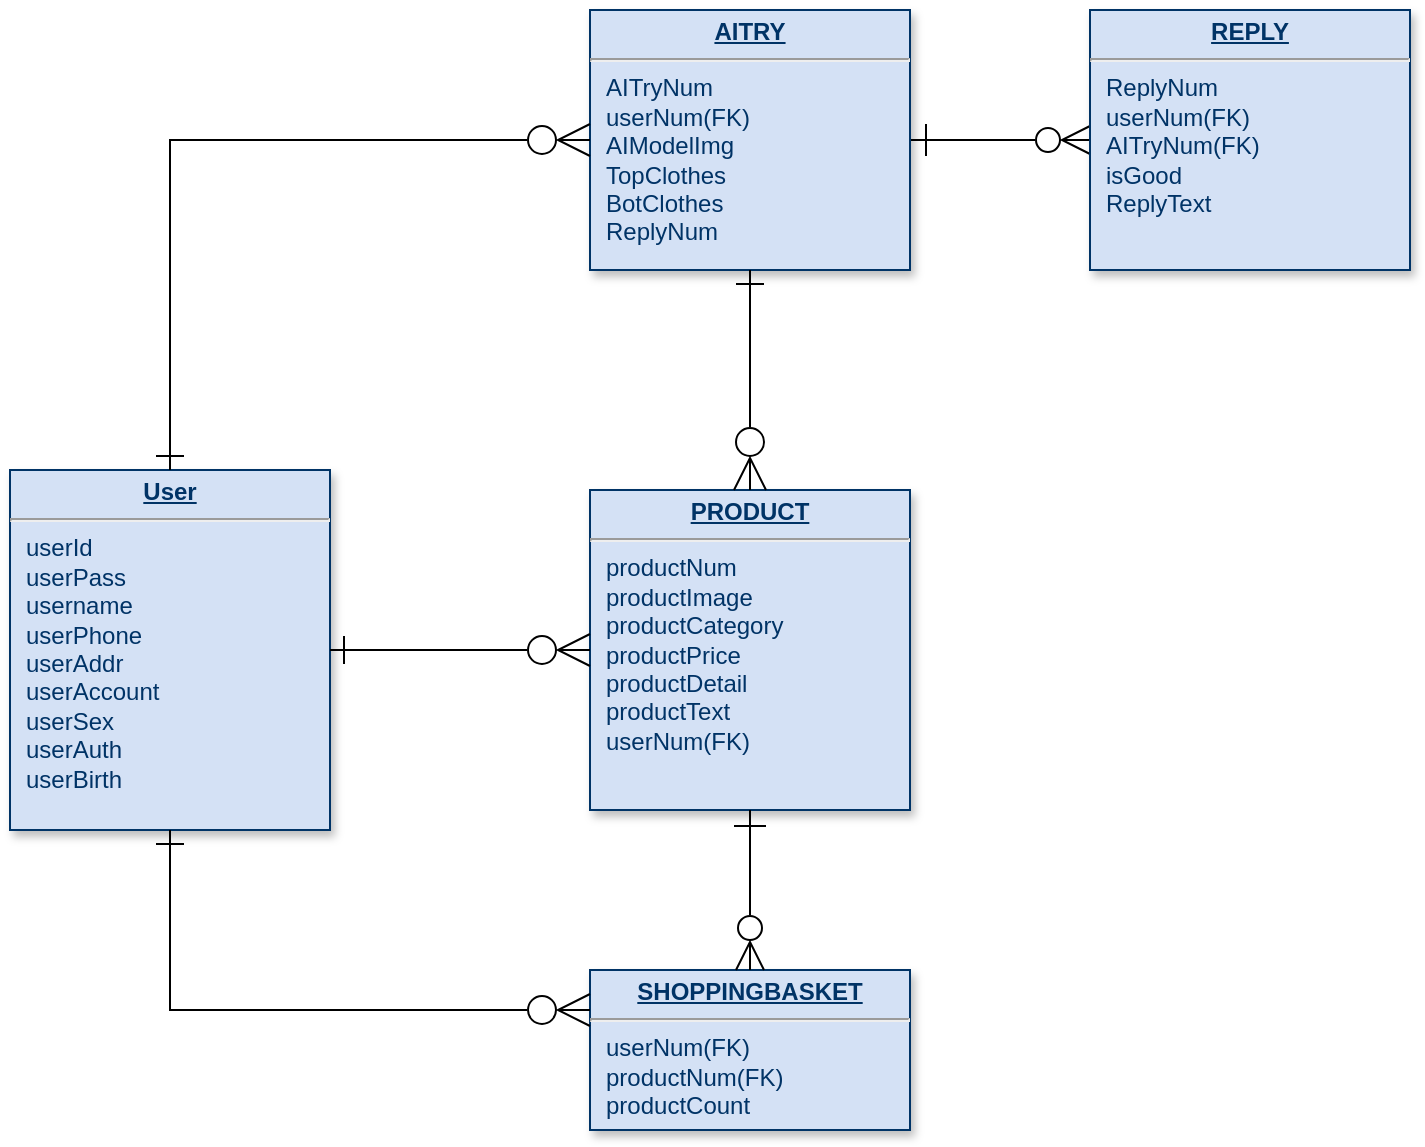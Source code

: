 <mxfile version="25.0.0">
  <diagram name="Page-1" id="efa7a0a1-bf9b-a30e-e6df-94a7791c09e9">
    <mxGraphModel dx="395" dy="817" grid="0" gridSize="10" guides="1" tooltips="1" connect="1" arrows="1" fold="1" page="1" pageScale="1" pageWidth="826" pageHeight="1169" background="none" math="0" shadow="0">
      <root>
        <mxCell id="0" />
        <mxCell id="1" parent="0" />
        <mxCell id="22" value="&lt;p style=&quot;text-decoration-line: underline; margin: 4px 0px 0px; text-align: center;&quot;&gt;&lt;b&gt;User&lt;/b&gt;&lt;/p&gt;&lt;hr&gt;&lt;p style=&quot;margin: 0px 0px 0px 8px;&quot;&gt;userId&lt;/p&gt;&lt;p style=&quot;margin: 0px 0px 0px 8px;&quot;&gt;userPass&lt;/p&gt;&lt;p style=&quot;margin: 0px 0px 0px 8px;&quot;&gt;username&lt;/p&gt;&lt;p style=&quot;margin: 0px 0px 0px 8px;&quot;&gt;userPhone&lt;/p&gt;&lt;p style=&quot;margin: 0px 0px 0px 8px;&quot;&gt;userAddr&lt;/p&gt;&lt;p style=&quot;margin: 0px 0px 0px 8px;&quot;&gt;userAccount&lt;/p&gt;&lt;p style=&quot;margin: 0px 0px 0px 8px;&quot;&gt;userSex&lt;/p&gt;&lt;p style=&quot;margin: 0px 0px 0px 8px;&quot;&gt;userAuth&lt;/p&gt;&lt;p style=&quot;margin: 0px 0px 0px 8px;&quot;&gt;userBirth&lt;/p&gt;" style="verticalAlign=top;align=left;overflow=fill;fontSize=12;fontFamily=Helvetica;html=1;strokeColor=#003366;shadow=1;fillColor=#D4E1F5;fontColor=#003366" parent="1" vertex="1">
          <mxGeometry x="880.0" y="430" width="160.0" height="180" as="geometry" />
        </mxCell>
        <mxCell id="26" value="&lt;p style=&quot;margin: 0px; margin-top: 4px; text-align: center; text-decoration: underline;&quot;&gt;&lt;b&gt;SHOPPINGBASKET&lt;/b&gt;&lt;/p&gt;&lt;hr&gt;&lt;p style=&quot;margin: 0px; margin-left: 8px;&quot;&gt;userNum(FK)&lt;/p&gt;&lt;p style=&quot;margin: 0px; margin-left: 8px;&quot;&gt;productNum(FK)&lt;/p&gt;&lt;p style=&quot;margin: 0px; margin-left: 8px;&quot;&gt;productCount&lt;/p&gt;" style="verticalAlign=top;align=left;overflow=fill;fontSize=12;fontFamily=Helvetica;html=1;strokeColor=#003366;shadow=1;fillColor=#D4E1F5;fontColor=#003366" parent="1" vertex="1">
          <mxGeometry x="1170" y="680" width="160" height="80" as="geometry" />
        </mxCell>
        <mxCell id="27" value="&lt;p style=&quot;margin: 0px; margin-top: 4px; text-align: center; text-decoration: underline;&quot;&gt;&lt;b&gt;PRODUCT&lt;/b&gt;&lt;/p&gt;&lt;hr&gt;&lt;p style=&quot;margin: 0px; margin-left: 8px;&quot;&gt;productNum&lt;/p&gt;&lt;p style=&quot;margin: 0px; margin-left: 8px;&quot;&gt;productImage&lt;/p&gt;&lt;p style=&quot;margin: 0px; margin-left: 8px;&quot;&gt;productCategory&lt;/p&gt;&lt;p style=&quot;margin: 0px; margin-left: 8px;&quot;&gt;productPrice&lt;/p&gt;&lt;p style=&quot;margin: 0px; margin-left: 8px;&quot;&gt;productDetail&lt;/p&gt;&lt;p style=&quot;margin: 0px; margin-left: 8px;&quot;&gt;productText&lt;/p&gt;&lt;p style=&quot;margin: 0px; margin-left: 8px;&quot;&gt;userNum(FK)&lt;/p&gt;" style="verticalAlign=top;align=left;overflow=fill;fontSize=12;fontFamily=Helvetica;html=1;strokeColor=#003366;shadow=1;fillColor=#D4E1F5;fontColor=#003366" parent="1" vertex="1">
          <mxGeometry x="1170" y="440" width="160" height="160" as="geometry" />
        </mxCell>
        <mxCell id="f3HKD26u0Q34a1ET_e4P-116" value="" style="edgeStyle=none;curved=1;rounded=0;orthogonalLoop=1;jettySize=auto;html=1;fontSize=12;startSize=14;endSize=12;endArrow=ERzeroToMany;endFill=0;startArrow=ERone;startFill=0;" edge="1" parent="1" source="35" target="f3HKD26u0Q34a1ET_e4P-114">
          <mxGeometry relative="1" as="geometry" />
        </mxCell>
        <mxCell id="35" value="&lt;p style=&quot;margin: 0px; margin-top: 4px; text-align: center; text-decoration: underline;&quot;&gt;&lt;b&gt;AITRY&lt;/b&gt;&lt;/p&gt;&lt;hr&gt;&lt;p style=&quot;margin: 0px; margin-left: 8px;&quot;&gt;AITryNum&lt;/p&gt;&lt;p style=&quot;margin: 0px; margin-left: 8px;&quot;&gt;userNum(FK)&lt;/p&gt;&lt;p style=&quot;margin: 0px; margin-left: 8px;&quot;&gt;AIModelImg&lt;/p&gt;&lt;p style=&quot;margin: 0px; margin-left: 8px;&quot;&gt;TopClothes&lt;/p&gt;&lt;p style=&quot;margin: 0px; margin-left: 8px;&quot;&gt;BotClothes&lt;/p&gt;&lt;p style=&quot;margin: 0px; margin-left: 8px;&quot;&gt;ReplyNum&lt;/p&gt;" style="verticalAlign=top;align=left;overflow=fill;fontSize=12;fontFamily=Helvetica;html=1;strokeColor=#003366;shadow=1;fillColor=#D4E1F5;fontColor=#003366" parent="1" vertex="1">
          <mxGeometry x="1170" y="200" width="160" height="130" as="geometry" />
        </mxCell>
        <mxCell id="54" value="" style="endArrow=ERone;endSize=12;startArrow=ERzeroToMany;startSize=14;startFill=0;edgeStyle=orthogonalEdgeStyle;exitX=0;exitY=0.25;rounded=0;endFill=0;" parent="1" source="26" target="22" edge="1">
          <mxGeometry x="1209.36" y="170" as="geometry">
            <mxPoint x="1209.36" y="170" as="sourcePoint" />
            <mxPoint x="1369.36" y="170" as="targetPoint" />
          </mxGeometry>
        </mxCell>
        <mxCell id="57" value="" style="endArrow=ERzeroToMany;endSize=12;startArrow=ERone;startSize=14;startFill=0;edgeStyle=orthogonalEdgeStyle;endFill=0;" parent="1" source="27" target="26" edge="1">
          <mxGeometry x="1269.36" y="180" as="geometry">
            <mxPoint x="1269.36" y="180" as="sourcePoint" />
            <mxPoint x="1429.36" y="180" as="targetPoint" />
          </mxGeometry>
        </mxCell>
        <mxCell id="58" value="" style="resizable=0;align=left;verticalAlign=top;labelBackgroundColor=#ffffff;fontSize=10;strokeColor=#003366;shadow=1;fillColor=#D4E1F5;fontColor=#003366" parent="57" connectable="0" vertex="1">
          <mxGeometry x="-1" relative="1" as="geometry">
            <mxPoint x="10" as="offset" />
          </mxGeometry>
        </mxCell>
        <mxCell id="84" value="" style="endArrow=ERone;endSize=12;startArrow=ERzeroToMany;startSize=14;startFill=0;edgeStyle=orthogonalEdgeStyle;endFill=0;" parent="1" source="27" target="22" edge="1">
          <mxGeometry x="1389.36" y="130" as="geometry">
            <mxPoint x="1389.36" y="130" as="sourcePoint" />
            <mxPoint x="1549.36" y="130" as="targetPoint" />
          </mxGeometry>
        </mxCell>
        <mxCell id="85" value="" style="resizable=0;align=left;verticalAlign=top;labelBackgroundColor=#ffffff;fontSize=10;strokeColor=#003366;shadow=1;fillColor=#D4E1F5;fontColor=#003366" parent="84" connectable="0" vertex="1">
          <mxGeometry x="-1" relative="1" as="geometry">
            <mxPoint x="-30" as="offset" />
          </mxGeometry>
        </mxCell>
        <mxCell id="86" value="" style="resizable=0;align=right;verticalAlign=top;labelBackgroundColor=#ffffff;fontSize=10;strokeColor=#003366;shadow=1;fillColor=#D4E1F5;fontColor=#003366" parent="84" connectable="0" vertex="1">
          <mxGeometry x="1" relative="1" as="geometry">
            <mxPoint x="20" y="2.728e-13" as="offset" />
          </mxGeometry>
        </mxCell>
        <mxCell id="f3HKD26u0Q34a1ET_e4P-114" value="&lt;p style=&quot;margin: 0px; margin-top: 4px; text-align: center; text-decoration: underline;&quot;&gt;&lt;b&gt;REPLY&lt;/b&gt;&lt;/p&gt;&lt;hr&gt;&lt;p style=&quot;margin: 0px; margin-left: 8px;&quot;&gt;ReplyNum&lt;/p&gt;&lt;p style=&quot;margin: 0px; margin-left: 8px;&quot;&gt;userNum(FK)&lt;/p&gt;&lt;p style=&quot;margin: 0px; margin-left: 8px;&quot;&gt;AITryNum(FK)&lt;/p&gt;&lt;p style=&quot;margin: 0px; margin-left: 8px;&quot;&gt;isGood&lt;/p&gt;&lt;p style=&quot;margin: 0px; margin-left: 8px;&quot;&gt;ReplyText&lt;/p&gt;" style="verticalAlign=top;align=left;overflow=fill;fontSize=12;fontFamily=Helvetica;html=1;strokeColor=#003366;shadow=1;fillColor=#D4E1F5;fontColor=#003366" vertex="1" parent="1">
          <mxGeometry x="1420" y="200" width="160" height="130" as="geometry" />
        </mxCell>
        <mxCell id="f3HKD26u0Q34a1ET_e4P-117" value="" style="endArrow=ERone;endSize=12;startArrow=ERzeroToMany;startSize=14;startFill=0;edgeStyle=orthogonalEdgeStyle;rounded=0;endFill=0;entryX=0.5;entryY=0;entryDx=0;entryDy=0;" edge="1" parent="1" source="35" target="22">
          <mxGeometry x="1209.36" y="170" as="geometry">
            <mxPoint x="1120" y="260" as="sourcePoint" />
            <mxPoint x="910" y="170" as="targetPoint" />
          </mxGeometry>
        </mxCell>
        <mxCell id="f3HKD26u0Q34a1ET_e4P-118" value="" style="endArrow=ERone;endSize=12;startArrow=ERzeroToMany;startSize=14;startFill=0;edgeStyle=orthogonalEdgeStyle;rounded=0;endFill=0;entryX=0.5;entryY=1;entryDx=0;entryDy=0;exitX=0.5;exitY=0;exitDx=0;exitDy=0;" edge="1" parent="1" source="27" target="35">
          <mxGeometry x="1209.36" y="170" as="geometry">
            <mxPoint x="1170" y="330" as="sourcePoint" />
            <mxPoint x="960" y="495" as="targetPoint" />
          </mxGeometry>
        </mxCell>
      </root>
    </mxGraphModel>
  </diagram>
</mxfile>
